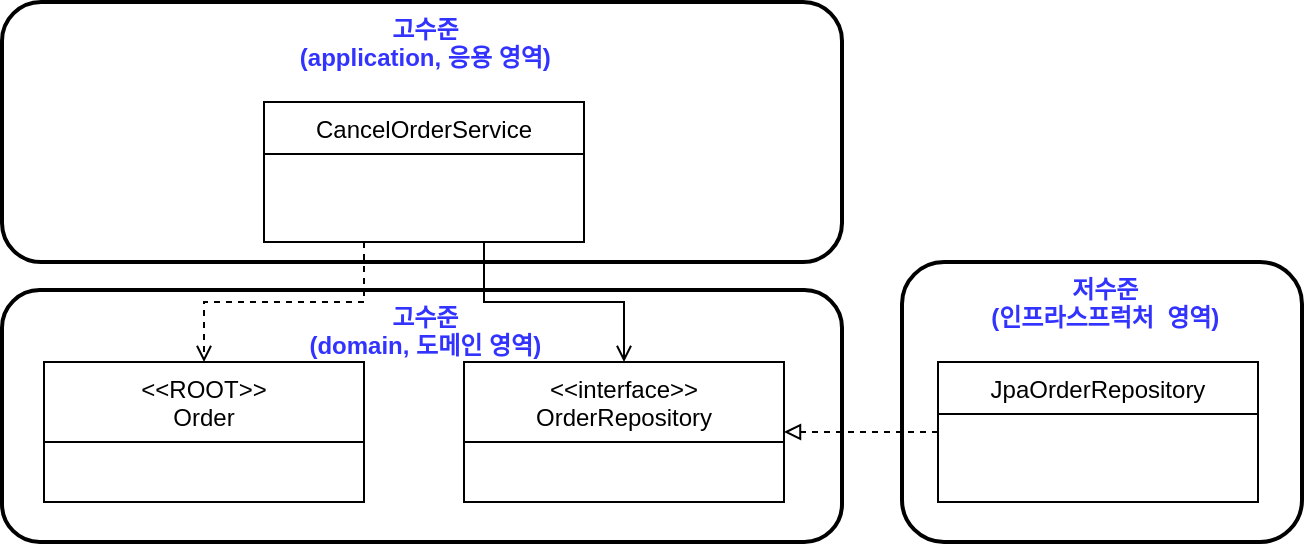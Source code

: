 <mxfile version="24.4.0" type="device">
  <diagram name="페이지-1" id="59khlF3ZSFvWN7ossyHE">
    <mxGraphModel dx="1114" dy="894" grid="1" gridSize="10" guides="1" tooltips="1" connect="1" arrows="1" fold="1" page="1" pageScale="1" pageWidth="827" pageHeight="1169" math="0" shadow="0">
      <root>
        <mxCell id="0" />
        <mxCell id="1" parent="0" />
        <mxCell id="3gkRDt9jspVgAnNZ54hs-5" value="&lt;font color=&quot;#3333ff&quot;&gt;&amp;nbsp;&lt;b&gt;저수준&lt;/b&gt;&lt;/font&gt;&lt;div&gt;&lt;b&gt;&lt;font color=&quot;#3333ff&quot;&gt;&amp;nbsp;(인프라스프럭처&amp;nbsp; 영역)&lt;/font&gt;&lt;/b&gt;&lt;/div&gt;" style="rounded=1;whiteSpace=wrap;html=1;align=center;verticalAlign=top;strokeWidth=2;" vertex="1" parent="1">
          <mxGeometry x="539" y="150" width="200" height="140" as="geometry" />
        </mxCell>
        <mxCell id="3gkRDt9jspVgAnNZ54hs-6" value="&lt;font color=&quot;#3333ff&quot;&gt;&amp;nbsp;&lt;b&gt;고수준&lt;/b&gt;&lt;/font&gt;&lt;div&gt;&lt;b&gt;&lt;font color=&quot;#3333ff&quot;&gt;&amp;nbsp;(application, 응용 영역)&lt;/font&gt;&lt;/b&gt;&lt;/div&gt;" style="rounded=1;whiteSpace=wrap;html=1;align=center;verticalAlign=top;strokeWidth=2;" vertex="1" parent="1">
          <mxGeometry x="89" y="20" width="420" height="130" as="geometry" />
        </mxCell>
        <mxCell id="3gkRDt9jspVgAnNZ54hs-7" value="&lt;font color=&quot;#3333ff&quot;&gt;&amp;nbsp;&lt;b&gt;고수준&lt;/b&gt;&lt;/font&gt;&lt;div&gt;&lt;b&gt;&lt;font color=&quot;#3333ff&quot;&gt;&amp;nbsp;(domain, 도메인 영역)&lt;/font&gt;&lt;/b&gt;&lt;/div&gt;" style="rounded=1;whiteSpace=wrap;html=1;align=center;verticalAlign=top;strokeWidth=2;" vertex="1" parent="1">
          <mxGeometry x="89" y="164" width="420" height="126" as="geometry" />
        </mxCell>
        <mxCell id="3gkRDt9jspVgAnNZ54hs-9" style="edgeStyle=orthogonalEdgeStyle;rounded=0;orthogonalLoop=1;jettySize=auto;html=1;endArrow=open;endFill=0;" edge="1" parent="1" source="3gkRDt9jspVgAnNZ54hs-1" target="3gkRDt9jspVgAnNZ54hs-3">
          <mxGeometry relative="1" as="geometry">
            <Array as="points">
              <mxPoint x="330" y="170" />
              <mxPoint x="400" y="170" />
            </Array>
          </mxGeometry>
        </mxCell>
        <mxCell id="3gkRDt9jspVgAnNZ54hs-10" style="edgeStyle=orthogonalEdgeStyle;rounded=0;orthogonalLoop=1;jettySize=auto;html=1;entryX=0.5;entryY=0;entryDx=0;entryDy=0;dashed=1;endArrow=open;endFill=0;" edge="1" parent="1" source="3gkRDt9jspVgAnNZ54hs-1" target="3gkRDt9jspVgAnNZ54hs-2">
          <mxGeometry relative="1" as="geometry">
            <Array as="points">
              <mxPoint x="270" y="170" />
              <mxPoint x="190" y="170" />
            </Array>
          </mxGeometry>
        </mxCell>
        <mxCell id="3gkRDt9jspVgAnNZ54hs-1" value="CancelOrderService" style="swimlane;fontStyle=0;align=center;verticalAlign=top;childLayout=stackLayout;horizontal=1;startSize=26;horizontalStack=0;resizeParent=1;resizeLast=0;collapsible=1;marginBottom=0;rounded=0;shadow=0;strokeWidth=1;" vertex="1" parent="1">
          <mxGeometry x="220" y="70" width="160" height="70" as="geometry">
            <mxRectangle x="340" y="380" width="170" height="26" as="alternateBounds" />
          </mxGeometry>
        </mxCell>
        <mxCell id="3gkRDt9jspVgAnNZ54hs-2" value="&lt;&lt;ROOT&gt;&gt;&#xa;Order" style="swimlane;fontStyle=0;align=center;verticalAlign=top;childLayout=stackLayout;horizontal=1;startSize=40;horizontalStack=0;resizeParent=1;resizeLast=0;collapsible=1;marginBottom=0;rounded=0;shadow=0;strokeWidth=1;" vertex="1" parent="1">
          <mxGeometry x="110" y="200" width="160" height="70" as="geometry">
            <mxRectangle x="340" y="380" width="170" height="26" as="alternateBounds" />
          </mxGeometry>
        </mxCell>
        <mxCell id="3gkRDt9jspVgAnNZ54hs-3" value="&lt;&lt;interface&gt;&gt;&#xa;OrderRepository" style="swimlane;fontStyle=0;align=center;verticalAlign=top;childLayout=stackLayout;horizontal=1;startSize=40;horizontalStack=0;resizeParent=1;resizeLast=0;collapsible=1;marginBottom=0;rounded=0;shadow=0;strokeWidth=1;" vertex="1" parent="1">
          <mxGeometry x="320" y="200" width="160" height="70" as="geometry">
            <mxRectangle x="340" y="380" width="170" height="26" as="alternateBounds" />
          </mxGeometry>
        </mxCell>
        <mxCell id="3gkRDt9jspVgAnNZ54hs-11" style="edgeStyle=orthogonalEdgeStyle;rounded=0;orthogonalLoop=1;jettySize=auto;html=1;entryX=1;entryY=0.5;entryDx=0;entryDy=0;dashed=1;endArrow=block;endFill=0;" edge="1" parent="1" source="3gkRDt9jspVgAnNZ54hs-4" target="3gkRDt9jspVgAnNZ54hs-3">
          <mxGeometry relative="1" as="geometry" />
        </mxCell>
        <mxCell id="3gkRDt9jspVgAnNZ54hs-4" value="JpaOrderRepository" style="swimlane;fontStyle=0;align=center;verticalAlign=top;childLayout=stackLayout;horizontal=1;startSize=26;horizontalStack=0;resizeParent=1;resizeLast=0;collapsible=1;marginBottom=0;rounded=0;shadow=0;strokeWidth=1;" vertex="1" parent="1">
          <mxGeometry x="557" y="200" width="160" height="70" as="geometry">
            <mxRectangle x="340" y="380" width="170" height="26" as="alternateBounds" />
          </mxGeometry>
        </mxCell>
      </root>
    </mxGraphModel>
  </diagram>
</mxfile>
